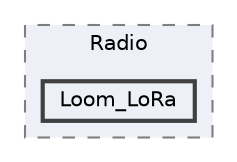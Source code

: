 digraph "C:/Users/Will/AppData/Local/Arduino15/packages/loom4/hardware/samd/4.0.6/libraries/Loom/src/Radio/Loom_LoRa"
{
 // LATEX_PDF_SIZE
  bgcolor="transparent";
  edge [fontname=Helvetica,fontsize=10,labelfontname=Helvetica,labelfontsize=10];
  node [fontname=Helvetica,fontsize=10,shape=box,height=0.2,width=0.4];
  compound=true
  subgraph clusterdir_a7373b439341ade1df75d93693f7b5c7 {
    graph [ bgcolor="#edf0f7", pencolor="grey50", label="Radio", fontname=Helvetica,fontsize=10 style="filled,dashed", URL="dir_a7373b439341ade1df75d93693f7b5c7.html",tooltip=""]
  dir_b224566ca261d054326f01f30c2a5f0c [label="Loom_LoRa", fillcolor="#edf0f7", color="grey25", style="filled,bold", URL="dir_b224566ca261d054326f01f30c2a5f0c.html",tooltip=""];
  }
}
